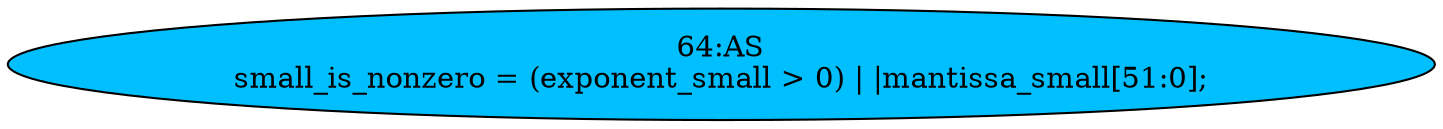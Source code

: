 strict digraph "" {
	node [label="\N"];
	"64:AS"	 [ast="<pyverilog.vparser.ast.Assign object at 0x7f53bf51b590>",
		def_var="['small_is_nonzero']",
		fillcolor=deepskyblue,
		label="64:AS
small_is_nonzero = (exponent_small > 0) | |mantissa_small[51:0];",
		statements="[]",
		style=filled,
		typ=Assign,
		use_var="['exponent_small', 'mantissa_small']"];
}
